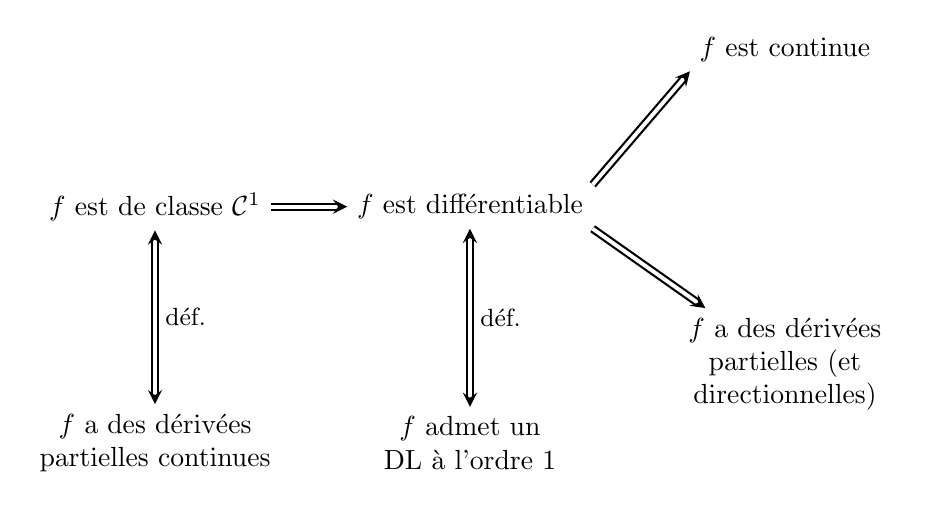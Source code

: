 \begin{tikzpicture}

  \node (A) at (0,0) {$f$ est de classe $\mathcal{C}^1$};
  \node[text width=3cm,text centered] (B) at (0,-3) {$f$ a des d\'eriv\'ees partielles continues};
  \node (C) at (4,0) {$f$ est diff\'erentiable};
  \node[text width=3cm,text centered] (D) at (4,-3) {$f$ admet un DL \`a l'ordre $1$};
  \node (E) at (8,2) {$f$ est continue};
  \node[text width=3cm,text centered] (F) at (8,-2) {$f$ a des d\'eriv\'ees partielles (et directionnelles)};


 
  \draw[<->,>=stealth,double distance=1.4pt,thick] (A)--(B) node[midway,right]{\small d\'ef.};
  \draw[<->,>=stealth,double distance=1.4pt,thick] (C)--(D) node[midway,right]{\small d\'ef.};

  \draw[->,>=stealth,double distance=1.4pt,thick] (A)--(C);
  \draw[->,>=stealth,double distance=1.4pt,thick] (C.north east)--(E.south west);
  \draw[->,>=stealth,double distance=1.4pt,thick] (C.south east)--(F);
\end{tikzpicture}
